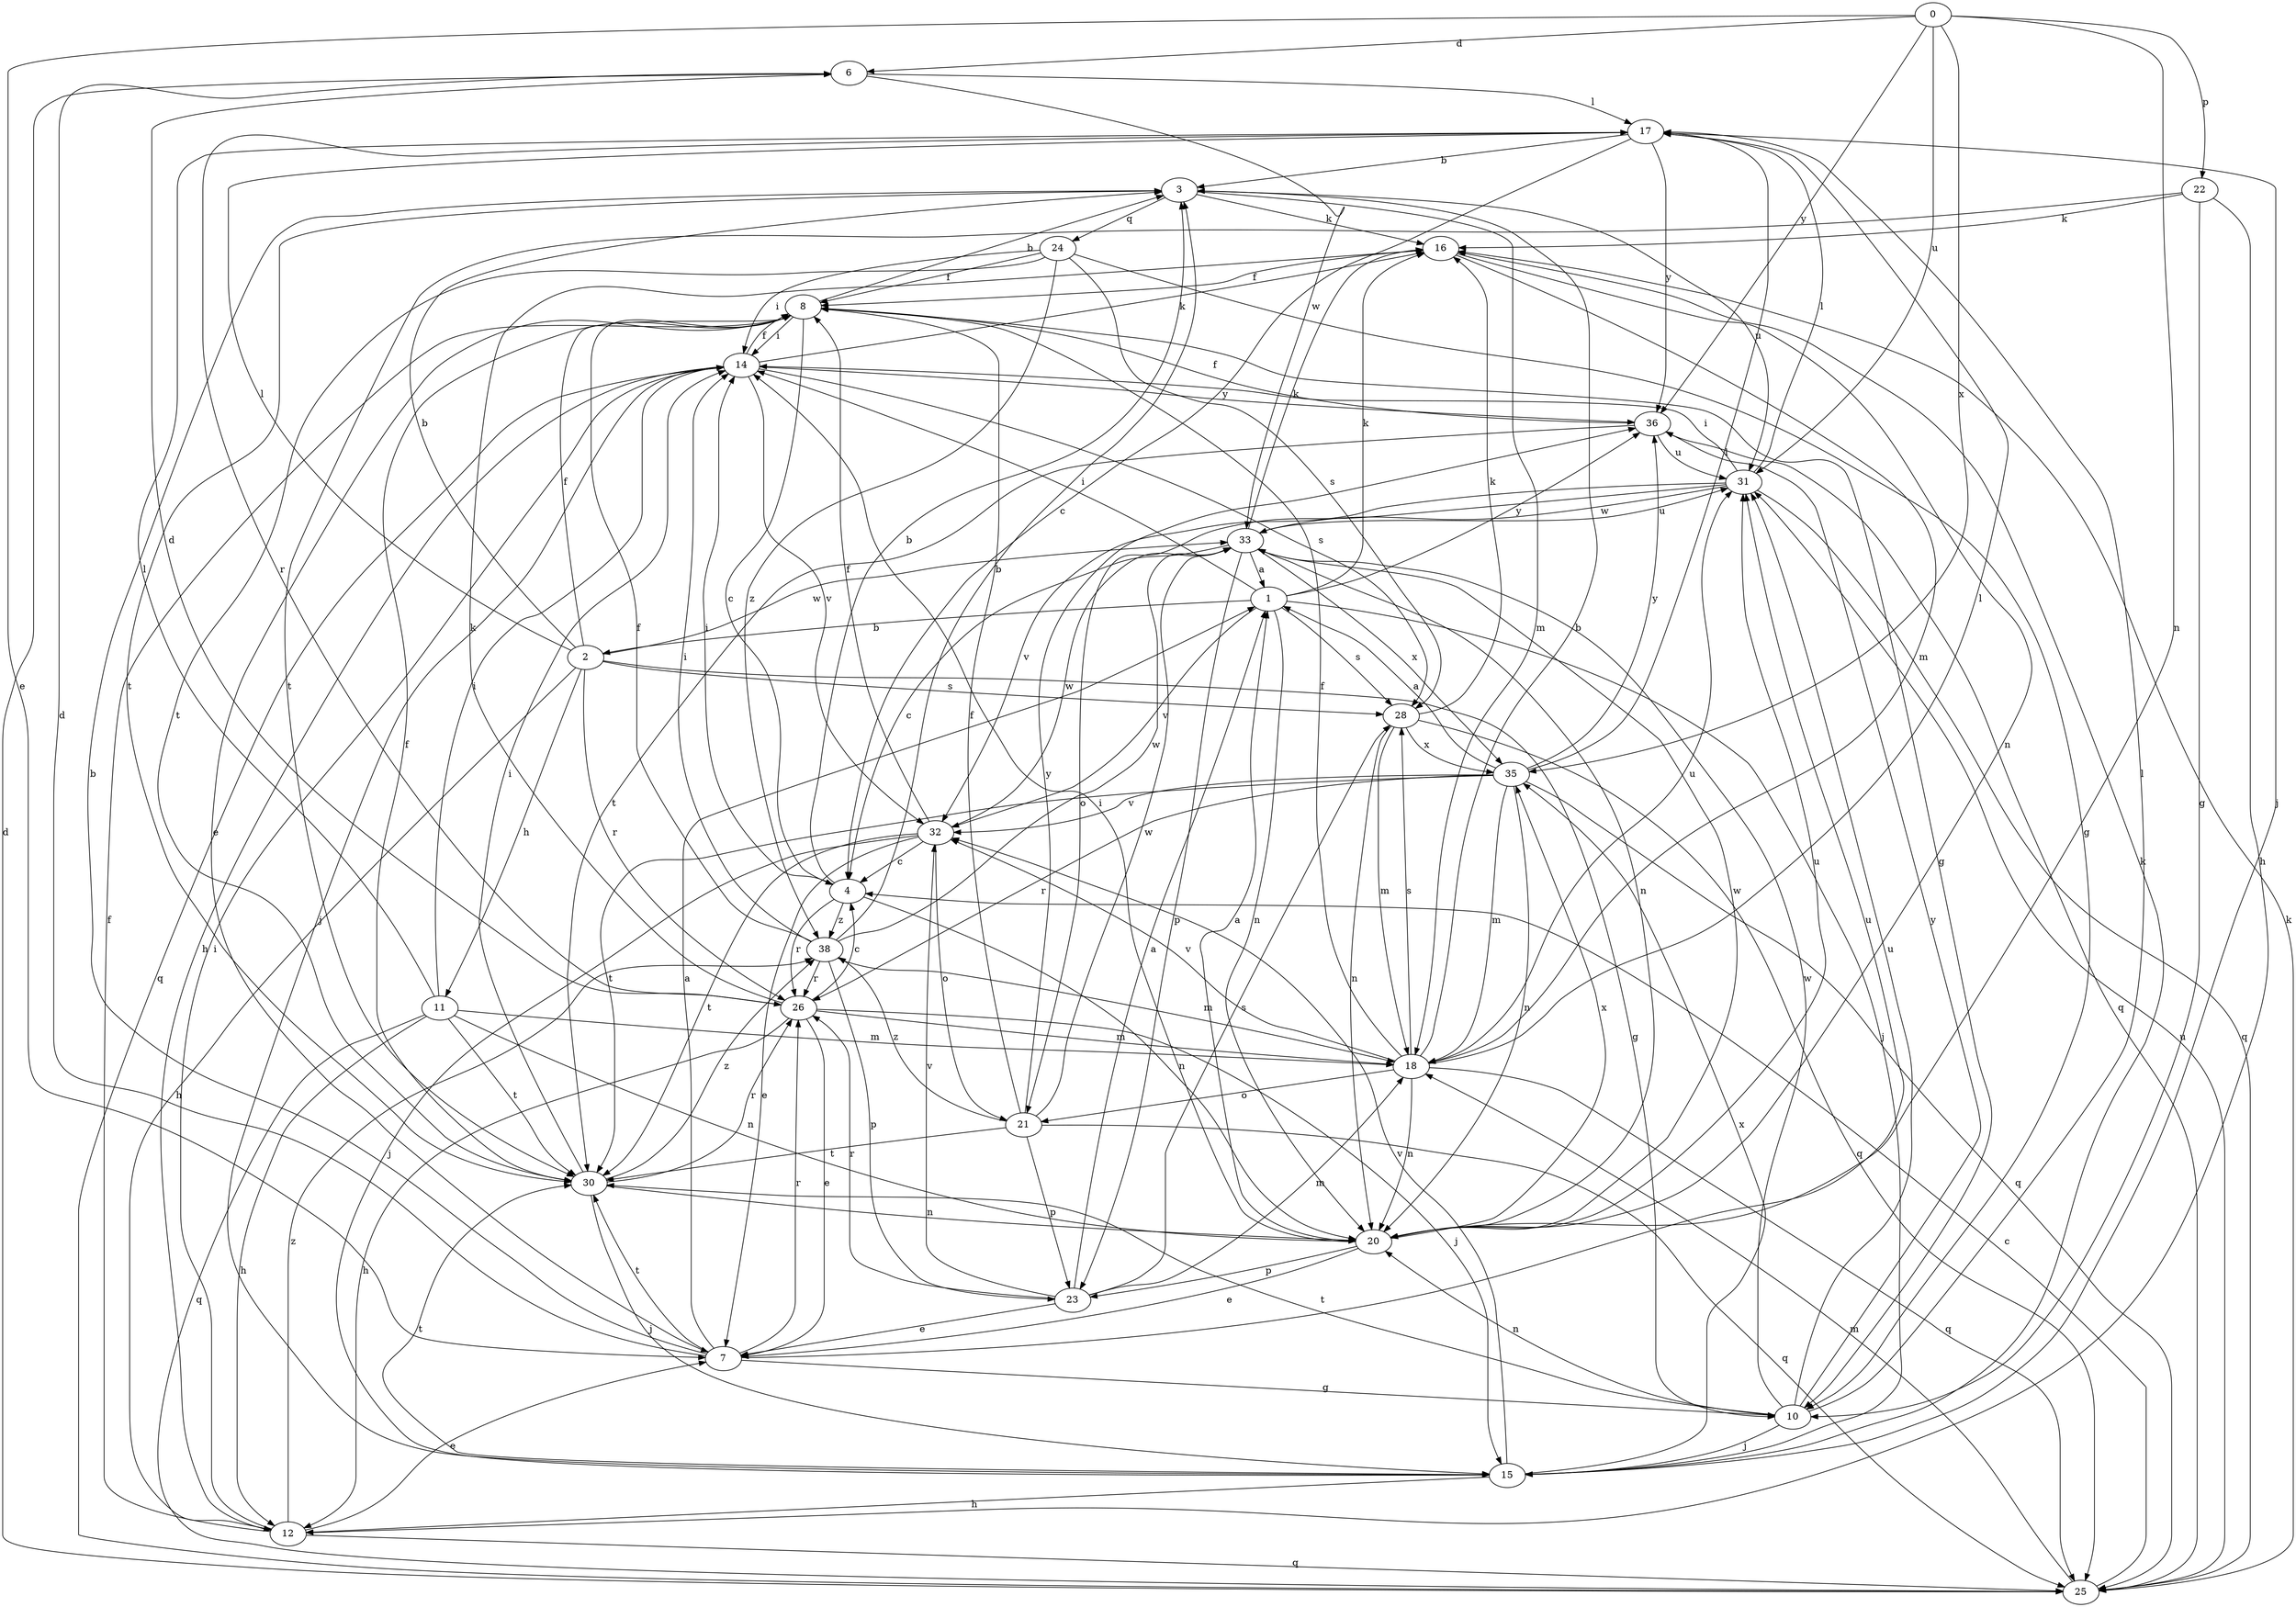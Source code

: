 strict digraph  {
0;
1;
2;
3;
4;
6;
7;
8;
10;
11;
12;
14;
15;
16;
17;
18;
20;
21;
22;
23;
24;
25;
26;
28;
30;
31;
32;
33;
35;
36;
38;
0 -> 6  [label=d];
0 -> 7  [label=e];
0 -> 20  [label=n];
0 -> 22  [label=p];
0 -> 31  [label=u];
0 -> 35  [label=x];
0 -> 36  [label=y];
1 -> 2  [label=b];
1 -> 14  [label=i];
1 -> 15  [label=j];
1 -> 16  [label=k];
1 -> 20  [label=n];
1 -> 28  [label=s];
1 -> 32  [label=v];
1 -> 36  [label=y];
2 -> 3  [label=b];
2 -> 8  [label=f];
2 -> 10  [label=g];
2 -> 11  [label=h];
2 -> 12  [label=h];
2 -> 17  [label=l];
2 -> 26  [label=r];
2 -> 28  [label=s];
2 -> 33  [label=w];
3 -> 16  [label=k];
3 -> 18  [label=m];
3 -> 24  [label=q];
3 -> 30  [label=t];
3 -> 31  [label=u];
4 -> 3  [label=b];
4 -> 14  [label=i];
4 -> 20  [label=n];
4 -> 26  [label=r];
4 -> 38  [label=z];
6 -> 17  [label=l];
6 -> 33  [label=w];
7 -> 1  [label=a];
7 -> 3  [label=b];
7 -> 6  [label=d];
7 -> 10  [label=g];
7 -> 26  [label=r];
7 -> 30  [label=t];
7 -> 31  [label=u];
8 -> 3  [label=b];
8 -> 4  [label=c];
8 -> 7  [label=e];
8 -> 10  [label=g];
8 -> 14  [label=i];
10 -> 15  [label=j];
10 -> 17  [label=l];
10 -> 20  [label=n];
10 -> 30  [label=t];
10 -> 31  [label=u];
10 -> 33  [label=w];
10 -> 36  [label=y];
11 -> 12  [label=h];
11 -> 14  [label=i];
11 -> 17  [label=l];
11 -> 18  [label=m];
11 -> 20  [label=n];
11 -> 25  [label=q];
11 -> 30  [label=t];
12 -> 7  [label=e];
12 -> 8  [label=f];
12 -> 14  [label=i];
12 -> 25  [label=q];
12 -> 38  [label=z];
14 -> 8  [label=f];
14 -> 12  [label=h];
14 -> 15  [label=j];
14 -> 16  [label=k];
14 -> 25  [label=q];
14 -> 28  [label=s];
14 -> 32  [label=v];
14 -> 36  [label=y];
15 -> 12  [label=h];
15 -> 16  [label=k];
15 -> 30  [label=t];
15 -> 32  [label=v];
15 -> 35  [label=x];
16 -> 8  [label=f];
16 -> 18  [label=m];
16 -> 20  [label=n];
17 -> 3  [label=b];
17 -> 4  [label=c];
17 -> 15  [label=j];
17 -> 26  [label=r];
17 -> 36  [label=y];
18 -> 3  [label=b];
18 -> 8  [label=f];
18 -> 17  [label=l];
18 -> 20  [label=n];
18 -> 21  [label=o];
18 -> 25  [label=q];
18 -> 28  [label=s];
18 -> 31  [label=u];
18 -> 32  [label=v];
20 -> 1  [label=a];
20 -> 7  [label=e];
20 -> 14  [label=i];
20 -> 23  [label=p];
20 -> 31  [label=u];
20 -> 33  [label=w];
20 -> 35  [label=x];
21 -> 8  [label=f];
21 -> 23  [label=p];
21 -> 25  [label=q];
21 -> 30  [label=t];
21 -> 33  [label=w];
21 -> 36  [label=y];
21 -> 38  [label=z];
22 -> 10  [label=g];
22 -> 12  [label=h];
22 -> 16  [label=k];
22 -> 30  [label=t];
23 -> 1  [label=a];
23 -> 7  [label=e];
23 -> 18  [label=m];
23 -> 26  [label=r];
23 -> 28  [label=s];
23 -> 32  [label=v];
24 -> 8  [label=f];
24 -> 10  [label=g];
24 -> 14  [label=i];
24 -> 28  [label=s];
24 -> 30  [label=t];
24 -> 38  [label=z];
25 -> 4  [label=c];
25 -> 6  [label=d];
25 -> 16  [label=k];
25 -> 18  [label=m];
25 -> 31  [label=u];
26 -> 4  [label=c];
26 -> 6  [label=d];
26 -> 7  [label=e];
26 -> 12  [label=h];
26 -> 15  [label=j];
26 -> 16  [label=k];
26 -> 18  [label=m];
28 -> 16  [label=k];
28 -> 18  [label=m];
28 -> 20  [label=n];
28 -> 25  [label=q];
28 -> 35  [label=x];
30 -> 8  [label=f];
30 -> 14  [label=i];
30 -> 15  [label=j];
30 -> 20  [label=n];
30 -> 26  [label=r];
30 -> 38  [label=z];
31 -> 14  [label=i];
31 -> 17  [label=l];
31 -> 21  [label=o];
31 -> 25  [label=q];
31 -> 32  [label=v];
31 -> 33  [label=w];
32 -> 4  [label=c];
32 -> 7  [label=e];
32 -> 8  [label=f];
32 -> 15  [label=j];
32 -> 21  [label=o];
32 -> 30  [label=t];
32 -> 33  [label=w];
33 -> 1  [label=a];
33 -> 4  [label=c];
33 -> 16  [label=k];
33 -> 20  [label=n];
33 -> 23  [label=p];
33 -> 31  [label=u];
33 -> 35  [label=x];
35 -> 1  [label=a];
35 -> 17  [label=l];
35 -> 18  [label=m];
35 -> 20  [label=n];
35 -> 25  [label=q];
35 -> 26  [label=r];
35 -> 30  [label=t];
35 -> 32  [label=v];
35 -> 36  [label=y];
36 -> 8  [label=f];
36 -> 25  [label=q];
36 -> 30  [label=t];
36 -> 31  [label=u];
38 -> 3  [label=b];
38 -> 8  [label=f];
38 -> 14  [label=i];
38 -> 18  [label=m];
38 -> 23  [label=p];
38 -> 26  [label=r];
38 -> 33  [label=w];
}
